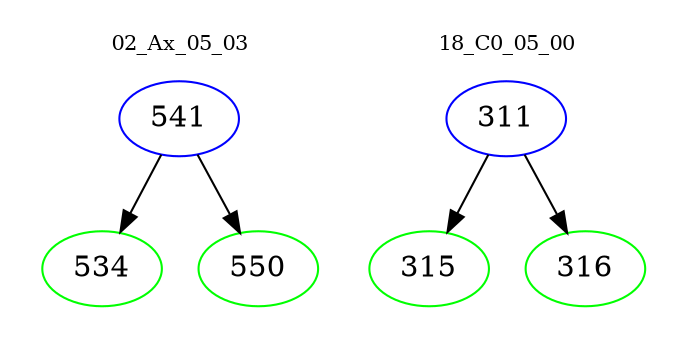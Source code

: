 digraph{
subgraph cluster_0 {
color = white
label = "02_Ax_05_03";
fontsize=10;
T0_541 [label="541", color="blue"]
T0_541 -> T0_534 [color="black"]
T0_534 [label="534", color="green"]
T0_541 -> T0_550 [color="black"]
T0_550 [label="550", color="green"]
}
subgraph cluster_1 {
color = white
label = "18_C0_05_00";
fontsize=10;
T1_311 [label="311", color="blue"]
T1_311 -> T1_315 [color="black"]
T1_315 [label="315", color="green"]
T1_311 -> T1_316 [color="black"]
T1_316 [label="316", color="green"]
}
}
